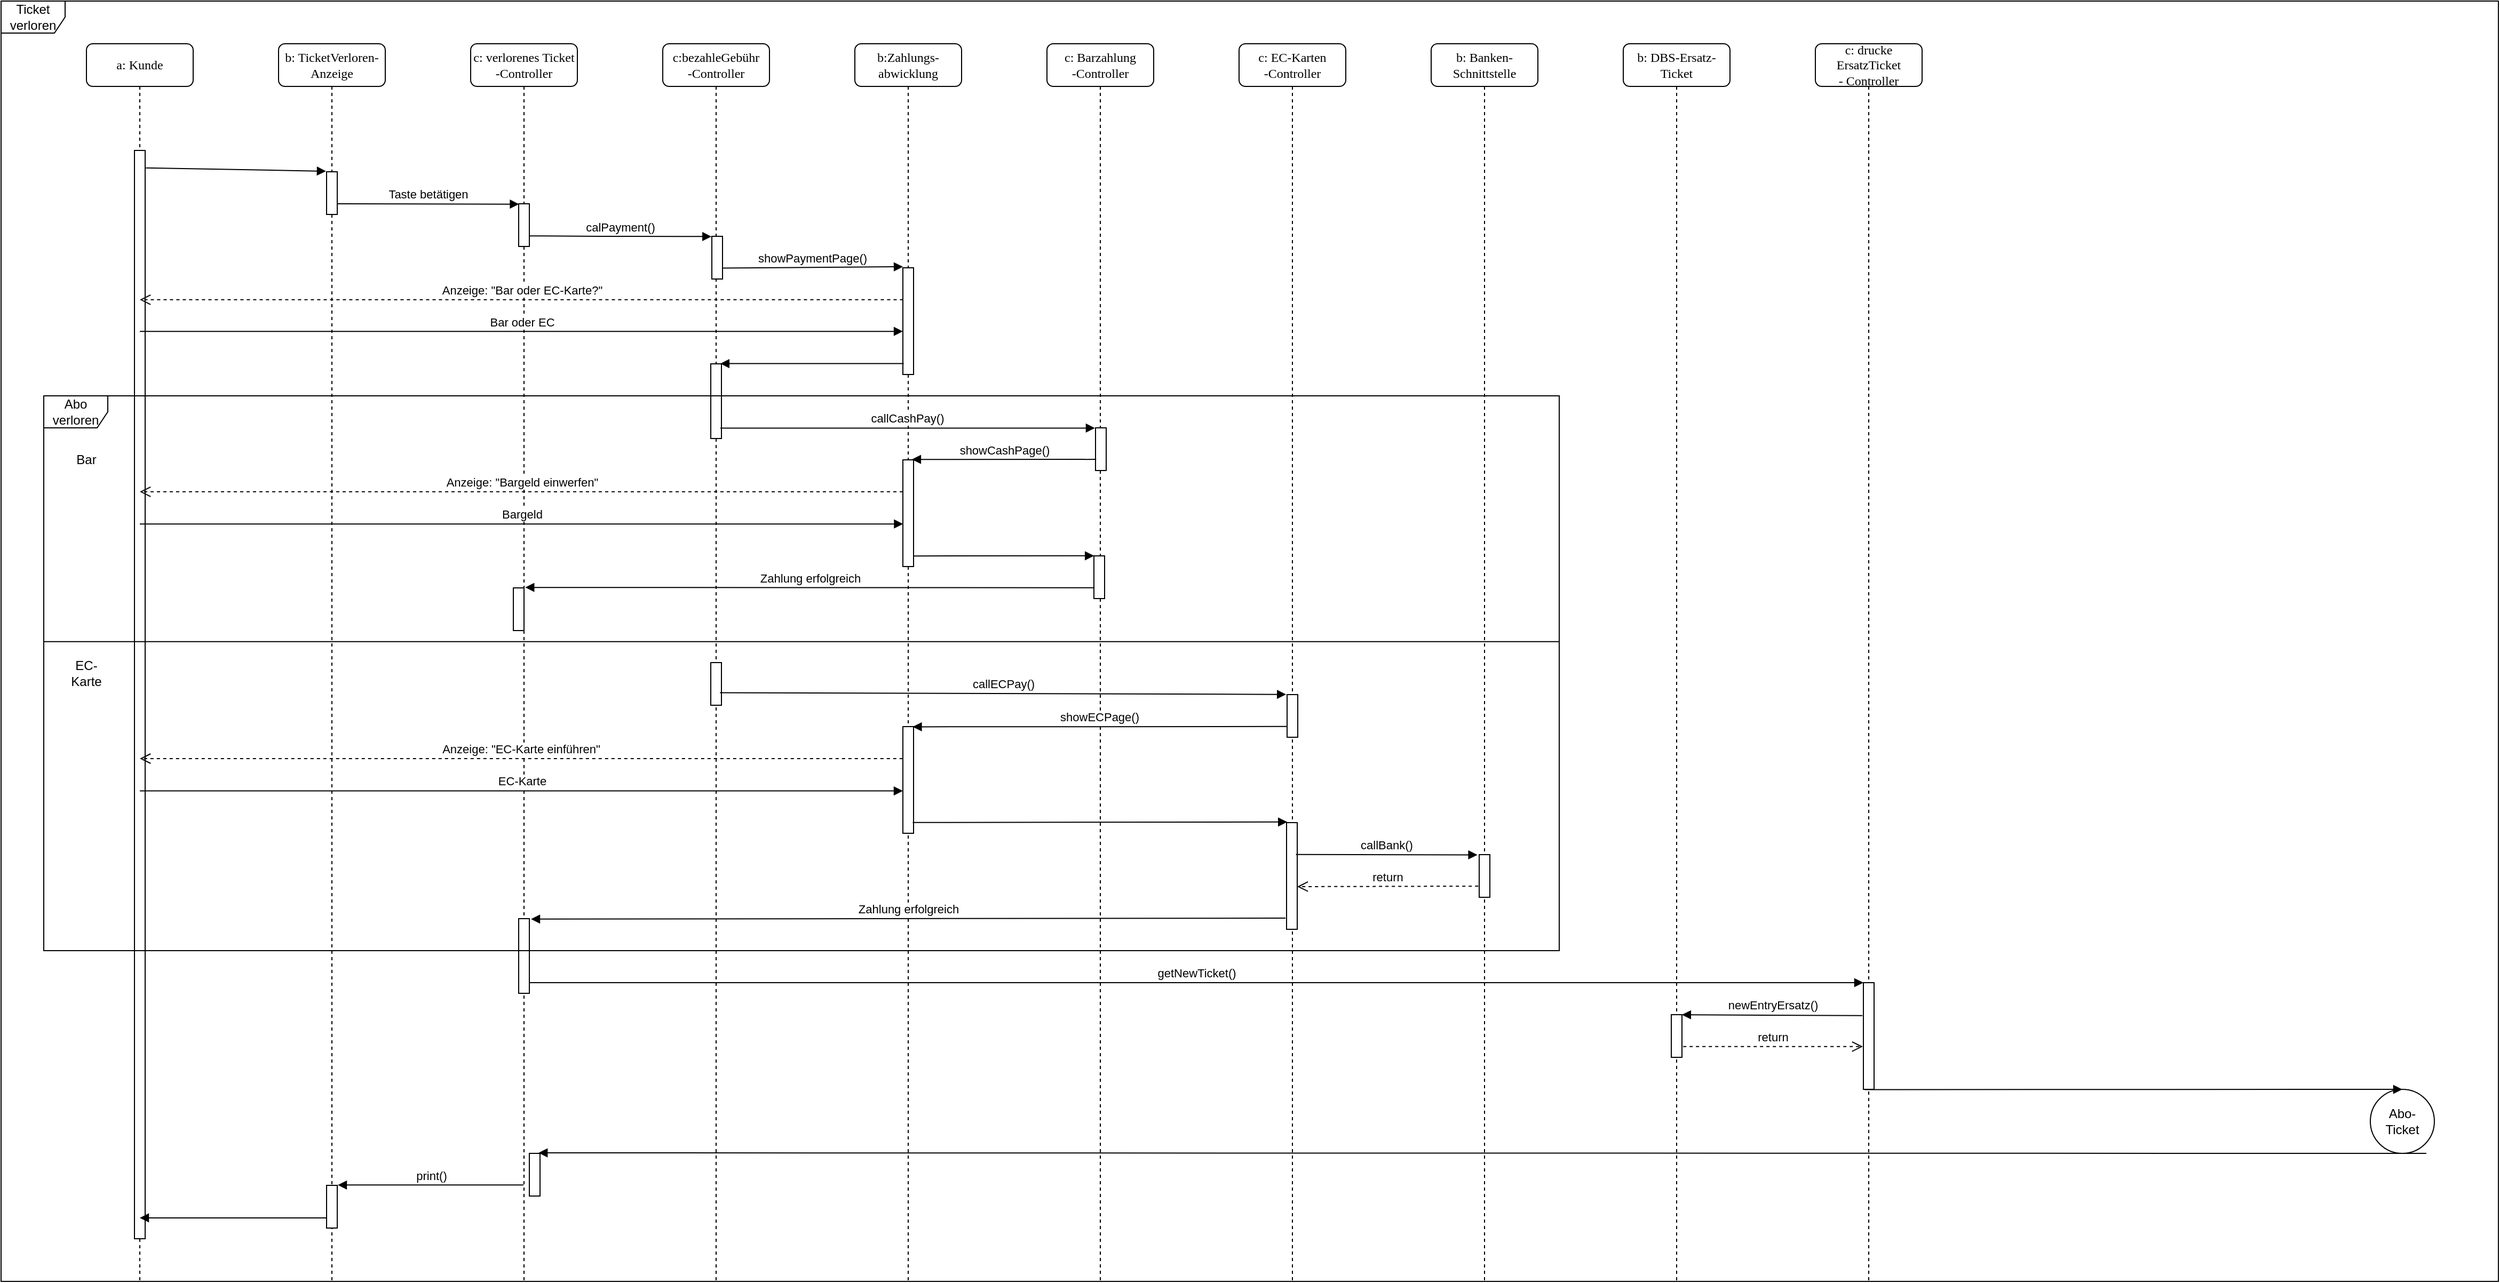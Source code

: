<mxfile version="10.7.5" type="device"><diagram name="Page-1" id="13e1069c-82ec-6db2-03f1-153e76fe0fe0"><mxGraphModel dx="2611" dy="1477" grid="1" gridSize="10" guides="1" tooltips="1" connect="1" arrows="1" fold="1" page="1" pageScale="1" pageWidth="1100" pageHeight="850" background="#ffffff" math="0" shadow="0"><root><mxCell id="0"/><mxCell id="1" parent="0"/><mxCell id="Q4IU02gw1JulgYiz2Iwk-24" value="Ticket&lt;br&gt;verloren&lt;br&gt;" style="shape=umlFrame;whiteSpace=wrap;html=1;" vertex="1" parent="1"><mxGeometry x="20" y="40" width="2340" height="1200" as="geometry"/></mxCell><mxCell id="7baba1c4bc27f4b0-2" value="b: TicketVerloren-Anzeige" style="shape=umlLifeline;perimeter=lifelinePerimeter;whiteSpace=wrap;html=1;container=1;collapsible=0;recursiveResize=0;outlineConnect=0;rounded=1;shadow=0;comic=0;labelBackgroundColor=none;strokeColor=#000000;strokeWidth=1;fillColor=#FFFFFF;fontFamily=Verdana;fontSize=12;fontColor=#000000;align=center;" parent="1" vertex="1"><mxGeometry x="280" y="80" width="100" height="1160" as="geometry"/></mxCell><mxCell id="7baba1c4bc27f4b0-10" value="" style="html=1;points=[];perimeter=orthogonalPerimeter;rounded=0;shadow=0;comic=0;labelBackgroundColor=none;strokeColor=#000000;strokeWidth=1;fillColor=#FFFFFF;fontFamily=Verdana;fontSize=12;fontColor=#000000;align=center;" parent="7baba1c4bc27f4b0-2" vertex="1"><mxGeometry x="45" y="120" width="10" height="40" as="geometry"/></mxCell><mxCell id="Q4IU02gw1JulgYiz2Iwk-105" value="" style="html=1;points=[];perimeter=orthogonalPerimeter;" vertex="1" parent="7baba1c4bc27f4b0-2"><mxGeometry x="45" y="1070" width="10" height="40" as="geometry"/></mxCell><mxCell id="7baba1c4bc27f4b0-3" value="c: verlorenes Ticket -Controller&lt;br&gt;" style="shape=umlLifeline;perimeter=lifelinePerimeter;whiteSpace=wrap;html=1;container=1;collapsible=0;recursiveResize=0;outlineConnect=0;rounded=1;shadow=0;comic=0;labelBackgroundColor=none;strokeColor=#000000;strokeWidth=1;fillColor=#FFFFFF;fontFamily=Verdana;fontSize=12;fontColor=#000000;align=center;" parent="1" vertex="1"><mxGeometry x="460" y="80" width="100" height="1160" as="geometry"/></mxCell><mxCell id="Q4IU02gw1JulgYiz2Iwk-51" value="" style="html=1;points=[];perimeter=orthogonalPerimeter;" vertex="1" parent="7baba1c4bc27f4b0-3"><mxGeometry x="45" y="150" width="10" height="40" as="geometry"/></mxCell><mxCell id="Q4IU02gw1JulgYiz2Iwk-81" value="" style="html=1;points=[];perimeter=orthogonalPerimeter;" vertex="1" parent="7baba1c4bc27f4b0-3"><mxGeometry x="40" y="510" width="10" height="40" as="geometry"/></mxCell><mxCell id="Q4IU02gw1JulgYiz2Iwk-96" value="" style="html=1;points=[];perimeter=orthogonalPerimeter;" vertex="1" parent="7baba1c4bc27f4b0-3"><mxGeometry x="45" y="820" width="10" height="70" as="geometry"/></mxCell><mxCell id="Q4IU02gw1JulgYiz2Iwk-104" value="" style="html=1;points=[];perimeter=orthogonalPerimeter;" vertex="1" parent="7baba1c4bc27f4b0-3"><mxGeometry x="55" y="1040" width="10" height="40" as="geometry"/></mxCell><mxCell id="7baba1c4bc27f4b0-5" value="c:bezahleGebühr&lt;br&gt;-Controller&lt;br&gt;" style="shape=umlLifeline;perimeter=lifelinePerimeter;whiteSpace=wrap;html=1;container=1;collapsible=0;recursiveResize=0;outlineConnect=0;rounded=1;shadow=0;comic=0;labelBackgroundColor=none;strokeColor=#000000;strokeWidth=1;fillColor=#FFFFFF;fontFamily=Verdana;fontSize=12;fontColor=#000000;align=center;size=40;" parent="1" vertex="1"><mxGeometry x="640" y="80" width="100" height="1160" as="geometry"/></mxCell><mxCell id="Q4IU02gw1JulgYiz2Iwk-61" value="" style="html=1;points=[];perimeter=orthogonalPerimeter;" vertex="1" parent="7baba1c4bc27f4b0-5"><mxGeometry x="46" y="180.5" width="10" height="40" as="geometry"/></mxCell><mxCell id="Q4IU02gw1JulgYiz2Iwk-67" value="" style="html=1;points=[];perimeter=orthogonalPerimeter;" vertex="1" parent="7baba1c4bc27f4b0-5"><mxGeometry x="45" y="300" width="10" height="70" as="geometry"/></mxCell><mxCell id="Q4IU02gw1JulgYiz2Iwk-84" value="" style="html=1;points=[];perimeter=orthogonalPerimeter;" vertex="1" parent="7baba1c4bc27f4b0-5"><mxGeometry x="45" y="580" width="10" height="40" as="geometry"/></mxCell><mxCell id="7baba1c4bc27f4b0-8" value="a: Kunde" style="shape=umlLifeline;perimeter=lifelinePerimeter;whiteSpace=wrap;html=1;container=1;collapsible=0;recursiveResize=0;outlineConnect=0;rounded=1;shadow=0;comic=0;labelBackgroundColor=none;strokeColor=#000000;strokeWidth=1;fillColor=#FFFFFF;fontFamily=Verdana;fontSize=12;fontColor=#000000;align=center;" parent="1" vertex="1"><mxGeometry x="100" y="80" width="100" height="1160" as="geometry"/></mxCell><mxCell id="7baba1c4bc27f4b0-9" value="" style="html=1;points=[];perimeter=orthogonalPerimeter;rounded=0;shadow=0;comic=0;labelBackgroundColor=none;strokeColor=#000000;strokeWidth=1;fillColor=#FFFFFF;fontFamily=Verdana;fontSize=12;fontColor=#000000;align=center;" parent="7baba1c4bc27f4b0-8" vertex="1"><mxGeometry x="45" y="100" width="10" height="1020" as="geometry"/></mxCell><mxCell id="Q4IU02gw1JulgYiz2Iwk-27" value="b:Zahlungs-&lt;br&gt;abwicklung&lt;br&gt;" style="shape=umlLifeline;perimeter=lifelinePerimeter;whiteSpace=wrap;html=1;container=1;collapsible=0;recursiveResize=0;outlineConnect=0;rounded=1;shadow=0;comic=0;labelBackgroundColor=none;strokeColor=#000000;strokeWidth=1;fillColor=#FFFFFF;fontFamily=Verdana;fontSize=12;fontColor=#000000;align=center;size=40;" vertex="1" parent="1"><mxGeometry x="820" y="80" width="100" height="1160" as="geometry"/></mxCell><mxCell id="Q4IU02gw1JulgYiz2Iwk-63" value="" style="html=1;points=[];perimeter=orthogonalPerimeter;" vertex="1" parent="Q4IU02gw1JulgYiz2Iwk-27"><mxGeometry x="45" y="210" width="10" height="100" as="geometry"/></mxCell><mxCell id="Q4IU02gw1JulgYiz2Iwk-73" value="" style="html=1;points=[];perimeter=orthogonalPerimeter;" vertex="1" parent="Q4IU02gw1JulgYiz2Iwk-27"><mxGeometry x="45" y="390" width="10" height="100" as="geometry"/></mxCell><mxCell id="Q4IU02gw1JulgYiz2Iwk-86" value="" style="html=1;points=[];perimeter=orthogonalPerimeter;" vertex="1" parent="Q4IU02gw1JulgYiz2Iwk-27"><mxGeometry x="45" y="640" width="10" height="100" as="geometry"/></mxCell><mxCell id="Q4IU02gw1JulgYiz2Iwk-29" value="c: Barzahlung&lt;br&gt;-Controller&lt;br&gt;" style="shape=umlLifeline;perimeter=lifelinePerimeter;whiteSpace=wrap;html=1;container=1;collapsible=0;recursiveResize=0;outlineConnect=0;rounded=1;shadow=0;comic=0;labelBackgroundColor=none;strokeColor=#000000;strokeWidth=1;fillColor=#FFFFFF;fontFamily=Verdana;fontSize=12;fontColor=#000000;align=center;size=40;" vertex="1" parent="1"><mxGeometry x="1000" y="80" width="100" height="1160" as="geometry"/></mxCell><mxCell id="Q4IU02gw1JulgYiz2Iwk-71" value="" style="html=1;points=[];perimeter=orthogonalPerimeter;" vertex="1" parent="Q4IU02gw1JulgYiz2Iwk-29"><mxGeometry x="45.5" y="360" width="10" height="40" as="geometry"/></mxCell><mxCell id="Q4IU02gw1JulgYiz2Iwk-79" value="" style="html=1;points=[];perimeter=orthogonalPerimeter;" vertex="1" parent="Q4IU02gw1JulgYiz2Iwk-29"><mxGeometry x="44" y="480" width="10" height="40" as="geometry"/></mxCell><mxCell id="Q4IU02gw1JulgYiz2Iwk-31" value="c: EC-Karten&lt;br&gt;-Controller&lt;br&gt;" style="shape=umlLifeline;perimeter=lifelinePerimeter;whiteSpace=wrap;html=1;container=1;collapsible=0;recursiveResize=0;outlineConnect=0;rounded=1;shadow=0;comic=0;labelBackgroundColor=none;strokeColor=#000000;strokeWidth=1;fillColor=#FFFFFF;fontFamily=Verdana;fontSize=12;fontColor=#000000;align=center;size=40;" vertex="1" parent="1"><mxGeometry x="1180" y="80" width="100" height="1160" as="geometry"/></mxCell><mxCell id="Q4IU02gw1JulgYiz2Iwk-85" value="" style="html=1;points=[];perimeter=orthogonalPerimeter;" vertex="1" parent="Q4IU02gw1JulgYiz2Iwk-31"><mxGeometry x="45" y="610" width="10" height="40" as="geometry"/></mxCell><mxCell id="Q4IU02gw1JulgYiz2Iwk-91" value="" style="html=1;points=[];perimeter=orthogonalPerimeter;" vertex="1" parent="Q4IU02gw1JulgYiz2Iwk-31"><mxGeometry x="44.5" y="730" width="10" height="100" as="geometry"/></mxCell><mxCell id="Q4IU02gw1JulgYiz2Iwk-33" value="b: Banken-&lt;br&gt;Schnittstelle&lt;br&gt;" style="shape=umlLifeline;perimeter=lifelinePerimeter;whiteSpace=wrap;html=1;container=1;collapsible=0;recursiveResize=0;outlineConnect=0;rounded=1;shadow=0;comic=0;labelBackgroundColor=none;strokeColor=#000000;strokeWidth=1;fillColor=#FFFFFF;fontFamily=Verdana;fontSize=12;fontColor=#000000;align=center;size=40;" vertex="1" parent="1"><mxGeometry x="1360" y="80" width="100" height="1160" as="geometry"/></mxCell><mxCell id="Q4IU02gw1JulgYiz2Iwk-93" value="" style="html=1;points=[];perimeter=orthogonalPerimeter;" vertex="1" parent="Q4IU02gw1JulgYiz2Iwk-33"><mxGeometry x="45" y="760" width="10" height="40" as="geometry"/></mxCell><mxCell id="Q4IU02gw1JulgYiz2Iwk-35" value="b: DBS-Ersatz-Ticket&lt;br&gt;" style="shape=umlLifeline;perimeter=lifelinePerimeter;whiteSpace=wrap;html=1;container=1;collapsible=0;recursiveResize=0;outlineConnect=0;rounded=1;shadow=0;comic=0;labelBackgroundColor=none;strokeColor=#000000;strokeWidth=1;fillColor=#FFFFFF;fontFamily=Verdana;fontSize=12;fontColor=#000000;align=center;size=40;" vertex="1" parent="1"><mxGeometry x="1540" y="80" width="100" height="1160" as="geometry"/></mxCell><mxCell id="Q4IU02gw1JulgYiz2Iwk-37" value="c: drucke ErsatzTicket&lt;br&gt;- Controller&lt;br&gt;" style="shape=umlLifeline;perimeter=lifelinePerimeter;whiteSpace=wrap;html=1;container=1;collapsible=0;recursiveResize=0;outlineConnect=0;rounded=1;shadow=0;comic=0;labelBackgroundColor=none;strokeColor=#000000;strokeWidth=1;fillColor=#FFFFFF;fontFamily=Verdana;fontSize=12;fontColor=#000000;align=center;size=40;" vertex="1" parent="1"><mxGeometry x="1720" y="80" width="100" height="1160" as="geometry"/></mxCell><mxCell id="Q4IU02gw1JulgYiz2Iwk-44" value="Taste betätigen" style="html=1;verticalAlign=bottom;endArrow=block;entryX=0.032;entryY=0.009;entryDx=0;entryDy=0;entryPerimeter=0;" edge="1" parent="1" target="Q4IU02gw1JulgYiz2Iwk-51"><mxGeometry width="80" relative="1" as="geometry"><mxPoint x="335" y="230" as="sourcePoint"/><mxPoint x="415" y="230" as="targetPoint"/></mxGeometry></mxCell><mxCell id="Q4IU02gw1JulgYiz2Iwk-65" value="Anzeige: &quot;Bar oder EC-Karte?&quot;" style="html=1;verticalAlign=bottom;endArrow=open;dashed=1;endSize=8;exitX=0.022;exitY=0.299;exitDx=0;exitDy=0;exitPerimeter=0;" edge="1" parent="1" source="Q4IU02gw1JulgYiz2Iwk-63" target="7baba1c4bc27f4b0-8"><mxGeometry relative="1" as="geometry"><mxPoint x="1220" y="560" as="sourcePoint"/><mxPoint x="1140" y="560" as="targetPoint"/></mxGeometry></mxCell><mxCell id="Q4IU02gw1JulgYiz2Iwk-68" value="" style="html=1;verticalAlign=bottom;endArrow=block;entryX=0.889;entryY=-0.003;entryDx=0;entryDy=0;entryPerimeter=0;exitX=0.081;exitY=0.897;exitDx=0;exitDy=0;exitPerimeter=0;" edge="1" parent="1" source="Q4IU02gw1JulgYiz2Iwk-63" target="Q4IU02gw1JulgYiz2Iwk-67"><mxGeometry width="80" relative="1" as="geometry"><mxPoint x="1220" y="620" as="sourcePoint"/><mxPoint x="1210" y="620" as="targetPoint"/></mxGeometry></mxCell><mxCell id="Q4IU02gw1JulgYiz2Iwk-70" value="Bar" style="text;html=1;strokeColor=none;fillColor=none;align=center;verticalAlign=middle;whiteSpace=wrap;rounded=0;" vertex="1" parent="1"><mxGeometry x="80" y="460" width="40" height="20" as="geometry"/></mxCell><mxCell id="Q4IU02gw1JulgYiz2Iwk-75" value="showCashPage()" style="html=1;verticalAlign=bottom;endArrow=block;exitX=0.062;exitY=0.739;exitDx=0;exitDy=0;exitPerimeter=0;entryX=0.843;entryY=-0.004;entryDx=0;entryDy=0;entryPerimeter=0;" edge="1" parent="1" source="Q4IU02gw1JulgYiz2Iwk-71" target="Q4IU02gw1JulgYiz2Iwk-73"><mxGeometry width="80" relative="1" as="geometry"><mxPoint x="1400" y="710" as="sourcePoint"/><mxPoint x="1240" y="710" as="targetPoint"/><Array as="points"/></mxGeometry></mxCell><mxCell id="Q4IU02gw1JulgYiz2Iwk-76" value="Anzeige: &quot;Bargeld einwerfen&quot;" style="html=1;verticalAlign=bottom;endArrow=open;dashed=1;endSize=8;exitX=0;exitY=0.299;exitDx=0;exitDy=0;exitPerimeter=0;" edge="1" parent="1" source="Q4IU02gw1JulgYiz2Iwk-73" target="7baba1c4bc27f4b0-8"><mxGeometry relative="1" as="geometry"><mxPoint x="863" y="501" as="sourcePoint"/><mxPoint x="160" y="740" as="targetPoint"/></mxGeometry></mxCell><mxCell id="Q4IU02gw1JulgYiz2Iwk-77" value="Bargeld" style="html=1;verticalAlign=bottom;endArrow=block;entryX=0.026;entryY=0.601;entryDx=0;entryDy=0;entryPerimeter=0;" edge="1" parent="1" source="7baba1c4bc27f4b0-8" target="Q4IU02gw1JulgYiz2Iwk-73"><mxGeometry width="80" relative="1" as="geometry"><mxPoint x="155" y="770" as="sourcePoint"/><mxPoint x="1220" y="759" as="targetPoint"/></mxGeometry></mxCell><mxCell id="Q4IU02gw1JulgYiz2Iwk-80" value="Zahlung erfolgreich" style="html=1;verticalAlign=bottom;endArrow=block;exitX=0.011;exitY=0.747;exitDx=0;exitDy=0;exitPerimeter=0;entryX=1.11;entryY=-0.011;entryDx=0;entryDy=0;entryPerimeter=0;" edge="1" parent="1" source="Q4IU02gw1JulgYiz2Iwk-79" target="Q4IU02gw1JulgYiz2Iwk-81"><mxGeometry width="80" relative="1" as="geometry"><mxPoint x="1290" y="830" as="sourcePoint"/><mxPoint x="530" y="830" as="targetPoint"/></mxGeometry></mxCell><mxCell id="Q4IU02gw1JulgYiz2Iwk-78" value="" style="html=1;verticalAlign=bottom;endArrow=block;entryX=0.011;entryY=-0.003;entryDx=0;entryDy=0;entryPerimeter=0;exitX=0.978;exitY=0.901;exitDx=0;exitDy=0;exitPerimeter=0;" edge="1" parent="1" source="Q4IU02gw1JulgYiz2Iwk-73" target="Q4IU02gw1JulgYiz2Iwk-79"><mxGeometry width="80" relative="1" as="geometry"><mxPoint x="1250" y="800" as="sourcePoint"/><mxPoint x="1330" y="800" as="targetPoint"/></mxGeometry></mxCell><mxCell id="Q4IU02gw1JulgYiz2Iwk-82" value="" style="endArrow=none;html=1;entryX=0;entryY=0.443;entryDx=0;entryDy=0;entryPerimeter=0;exitX=1;exitY=0.443;exitDx=0;exitDy=0;exitPerimeter=0;" edge="1" parent="1" source="Q4IU02gw1JulgYiz2Iwk-69" target="Q4IU02gw1JulgYiz2Iwk-69"><mxGeometry width="50" height="50" relative="1" as="geometry"><mxPoint x="1830" y="640" as="sourcePoint"/><mxPoint x="410" y="900" as="targetPoint"/></mxGeometry></mxCell><mxCell id="Q4IU02gw1JulgYiz2Iwk-83" value="EC-Karte&lt;br&gt;" style="text;html=1;strokeColor=none;fillColor=none;align=center;verticalAlign=middle;whiteSpace=wrap;rounded=0;" vertex="1" parent="1"><mxGeometry x="80" y="660" width="40" height="20" as="geometry"/></mxCell><mxCell id="Q4IU02gw1JulgYiz2Iwk-88" value="showECPage()" style="html=1;verticalAlign=bottom;endArrow=block;exitX=-0.017;exitY=0.748;exitDx=0;exitDy=0;exitPerimeter=0;entryX=0.919;entryY=0.002;entryDx=0;entryDy=0;entryPerimeter=0;" edge="1" parent="1" source="Q4IU02gw1JulgYiz2Iwk-85" target="Q4IU02gw1JulgYiz2Iwk-86"><mxGeometry width="80" relative="1" as="geometry"><mxPoint x="1584" y="958" as="sourcePoint"/><mxPoint x="1240" y="960" as="targetPoint"/></mxGeometry></mxCell><mxCell id="Q4IU02gw1JulgYiz2Iwk-89" value="Anzeige: &quot;EC-Karte einführen&quot;" style="html=1;verticalAlign=bottom;endArrow=open;dashed=1;endSize=8;exitX=-0.011;exitY=0.3;exitDx=0;exitDy=0;exitPerimeter=0;" edge="1" parent="1" source="Q4IU02gw1JulgYiz2Iwk-86" target="7baba1c4bc27f4b0-8"><mxGeometry relative="1" as="geometry"><mxPoint x="1220" y="990" as="sourcePoint"/><mxPoint x="160" y="990" as="targetPoint"/></mxGeometry></mxCell><mxCell id="Q4IU02gw1JulgYiz2Iwk-92" value="" style="html=1;verticalAlign=bottom;endArrow=block;exitX=0.921;exitY=0.899;exitDx=0;exitDy=0;exitPerimeter=0;entryX=0.063;entryY=-0.006;entryDx=0;entryDy=0;entryPerimeter=0;" edge="1" parent="1" source="Q4IU02gw1JulgYiz2Iwk-86" target="Q4IU02gw1JulgYiz2Iwk-91"><mxGeometry width="80" relative="1" as="geometry"><mxPoint x="1240" y="1050" as="sourcePoint"/><mxPoint x="1580" y="1050" as="targetPoint"/></mxGeometry></mxCell><mxCell id="Q4IU02gw1JulgYiz2Iwk-95" value="return" style="html=1;verticalAlign=bottom;endArrow=open;dashed=1;endSize=8;exitX=-0.09;exitY=0.739;exitDx=0;exitDy=0;exitPerimeter=0;entryX=0.995;entryY=0.6;entryDx=0;entryDy=0;entryPerimeter=0;" edge="1" parent="1" source="Q4IU02gw1JulgYiz2Iwk-93" target="Q4IU02gw1JulgYiz2Iwk-91"><mxGeometry relative="1" as="geometry"><mxPoint x="1760" y="1110" as="sourcePoint"/><mxPoint x="1610" y="1110" as="targetPoint"/></mxGeometry></mxCell><mxCell id="Q4IU02gw1JulgYiz2Iwk-97" value="Zahlung erfolgreich" style="html=1;verticalAlign=bottom;endArrow=block;exitX=-0.096;exitY=0.895;exitDx=0;exitDy=0;exitPerimeter=0;entryX=1.148;entryY=0.006;entryDx=0;entryDy=0;entryPerimeter=0;" edge="1" parent="1" source="Q4IU02gw1JulgYiz2Iwk-91" target="Q4IU02gw1JulgYiz2Iwk-96"><mxGeometry width="80" relative="1" as="geometry"><mxPoint x="1480" y="1140" as="sourcePoint"/><mxPoint x="1560" y="1140" as="targetPoint"/></mxGeometry></mxCell><mxCell id="Q4IU02gw1JulgYiz2Iwk-102" value="Abo-&lt;br&gt;Ticket&lt;br&gt;" style="ellipse;shape=umlEntity;whiteSpace=wrap;html=1;" vertex="1" parent="1"><mxGeometry x="2240" y="1060" width="60" height="60" as="geometry"/></mxCell><mxCell id="Q4IU02gw1JulgYiz2Iwk-103" value="" style="html=1;verticalAlign=bottom;endArrow=block;exitX=0.5;exitY=1;exitDx=0;exitDy=0;entryX=0.857;entryY=-0.012;entryDx=0;entryDy=0;entryPerimeter=0;" edge="1" parent="1" source="Q4IU02gw1JulgYiz2Iwk-102" target="Q4IU02gw1JulgYiz2Iwk-104"><mxGeometry width="80" relative="1" as="geometry"><mxPoint x="2030" y="1290" as="sourcePoint"/><mxPoint x="520" y="1290" as="targetPoint"/></mxGeometry></mxCell><mxCell id="Q4IU02gw1JulgYiz2Iwk-106" value="print()" style="html=1;verticalAlign=bottom;endArrow=block;entryX=1.048;entryY=-0.008;entryDx=0;entryDy=0;entryPerimeter=0;" edge="1" parent="1" source="7baba1c4bc27f4b0-3" target="Q4IU02gw1JulgYiz2Iwk-105"><mxGeometry width="80" relative="1" as="geometry"><mxPoint x="390" y="1320" as="sourcePoint"/><mxPoint x="470" y="1320" as="targetPoint"/></mxGeometry></mxCell><mxCell id="Q4IU02gw1JulgYiz2Iwk-107" value="" style="html=1;verticalAlign=bottom;endArrow=block;exitX=0;exitY=0.762;exitDx=0;exitDy=0;exitPerimeter=0;" edge="1" parent="1" source="Q4IU02gw1JulgYiz2Iwk-105" target="7baba1c4bc27f4b0-8"><mxGeometry width="80" relative="1" as="geometry"><mxPoint x="210" y="1350" as="sourcePoint"/><mxPoint x="160" y="1351" as="targetPoint"/></mxGeometry></mxCell><mxCell id="Q4IU02gw1JulgYiz2Iwk-40" value="" style="html=1;verticalAlign=bottom;endArrow=block;exitX=1.071;exitY=0.016;exitDx=0;exitDy=0;exitPerimeter=0;entryX=-0.052;entryY=-0.013;entryDx=0;entryDy=0;entryPerimeter=0;" edge="1" parent="1" source="7baba1c4bc27f4b0-9" target="7baba1c4bc27f4b0-10"><mxGeometry width="80" relative="1" as="geometry"><mxPoint x="180" y="200" as="sourcePoint"/><mxPoint x="260" y="200" as="targetPoint"/></mxGeometry></mxCell><mxCell id="Q4IU02gw1JulgYiz2Iwk-62" value="calPayment()" style="html=1;verticalAlign=bottom;endArrow=block;exitX=0.881;exitY=0.751;exitDx=0;exitDy=0;exitPerimeter=0;entryX=-0.035;entryY=0.005;entryDx=0;entryDy=0;entryPerimeter=0;" edge="1" parent="1" target="Q4IU02gw1JulgYiz2Iwk-61"><mxGeometry width="80" relative="1" as="geometry"><mxPoint x="515.0" y="260.071" as="sourcePoint"/><mxPoint x="1031" y="260.5" as="targetPoint"/><Array as="points"><mxPoint x="591" y="260.5"/></Array></mxGeometry></mxCell><mxCell id="Q4IU02gw1JulgYiz2Iwk-64" value="showPaymentPage()" style="html=1;verticalAlign=bottom;endArrow=block;exitX=1;exitY=0.744;exitDx=0;exitDy=0;exitPerimeter=0;entryX=0.005;entryY=-0.01;entryDx=0;entryDy=0;entryPerimeter=0;" edge="1" parent="1" source="Q4IU02gw1JulgYiz2Iwk-61" target="Q4IU02gw1JulgYiz2Iwk-63"><mxGeometry width="80" relative="1" as="geometry"><mxPoint x="1060" y="530" as="sourcePoint"/><mxPoint x="1220" y="530" as="targetPoint"/></mxGeometry></mxCell><mxCell id="Q4IU02gw1JulgYiz2Iwk-72" value="callCashPay()" style="html=1;verticalAlign=bottom;endArrow=block;exitX=0.9;exitY=0.861;exitDx=0;exitDy=0;exitPerimeter=0;entryX=-0.052;entryY=0.006;entryDx=0;entryDy=0;entryPerimeter=0;" edge="1" parent="1" source="Q4IU02gw1JulgYiz2Iwk-67" target="Q4IU02gw1JulgYiz2Iwk-71"><mxGeometry width="80" relative="1" as="geometry"><mxPoint x="1060" y="680" as="sourcePoint"/><mxPoint x="1390" y="680" as="targetPoint"/></mxGeometry></mxCell><mxCell id="Q4IU02gw1JulgYiz2Iwk-87" value="callECPay()" style="html=1;verticalAlign=bottom;endArrow=block;entryX=-0.089;entryY=-0.004;entryDx=0;entryDy=0;entryPerimeter=0;exitX=0.862;exitY=0.706;exitDx=0;exitDy=0;exitPerimeter=0;" edge="1" parent="1" source="Q4IU02gw1JulgYiz2Iwk-84" target="Q4IU02gw1JulgYiz2Iwk-85"><mxGeometry width="80" relative="1" as="geometry"><mxPoint x="1070" y="930" as="sourcePoint"/><mxPoint x="1140" y="930" as="targetPoint"/></mxGeometry></mxCell><mxCell id="Q4IU02gw1JulgYiz2Iwk-90" value="EC-Karte" style="html=1;verticalAlign=bottom;endArrow=block;entryX=0;entryY=0.603;entryDx=0;entryDy=0;entryPerimeter=0;" edge="1" parent="1" source="7baba1c4bc27f4b0-8" target="Q4IU02gw1JulgYiz2Iwk-86"><mxGeometry width="80" relative="1" as="geometry"><mxPoint x="170" y="1020" as="sourcePoint"/><mxPoint x="1220" y="1020" as="targetPoint"/></mxGeometry></mxCell><mxCell id="Q4IU02gw1JulgYiz2Iwk-94" value="callBank()" style="html=1;verticalAlign=bottom;endArrow=block;exitX=0.881;exitY=0.299;exitDx=0;exitDy=0;exitPerimeter=0;entryX=-0.167;entryY=0.006;entryDx=0;entryDy=0;entryPerimeter=0;" edge="1" parent="1" source="Q4IU02gw1JulgYiz2Iwk-91" target="Q4IU02gw1JulgYiz2Iwk-93"><mxGeometry width="80" relative="1" as="geometry"><mxPoint x="1600" y="1080" as="sourcePoint"/><mxPoint x="1760" y="1080" as="targetPoint"/></mxGeometry></mxCell><mxCell id="Q4IU02gw1JulgYiz2Iwk-66" value="Bar oder EC" style="html=1;verticalAlign=bottom;endArrow=block;entryX=0.005;entryY=0.596;entryDx=0;entryDy=0;entryPerimeter=0;" edge="1" parent="1" source="7baba1c4bc27f4b0-8" target="Q4IU02gw1JulgYiz2Iwk-63"><mxGeometry width="80" relative="1" as="geometry"><mxPoint x="170" y="590" as="sourcePoint"/><mxPoint x="1210" y="590" as="targetPoint"/></mxGeometry></mxCell><mxCell id="Q4IU02gw1JulgYiz2Iwk-99" value="getNewTicket()" style="html=1;verticalAlign=bottom;endArrow=block;exitX=1.006;exitY=0.858;exitDx=0;exitDy=0;exitPerimeter=0;" edge="1" parent="1" source="Q4IU02gw1JulgYiz2Iwk-96"><mxGeometry width="80" relative="1" as="geometry"><mxPoint x="520" y="930" as="sourcePoint"/><mxPoint x="1765" y="960" as="targetPoint"/></mxGeometry></mxCell><mxCell id="Q4IU02gw1JulgYiz2Iwk-113" value="newEntryErsatz()" style="html=1;verticalAlign=bottom;endArrow=block;exitX=-0.09;exitY=0.309;exitDx=0;exitDy=0;exitPerimeter=0;entryX=0.991;entryY=0.002;entryDx=0;entryDy=0;entryPerimeter=0;" edge="1" parent="1" source="Q4IU02gw1JulgYiz2Iwk-98" target="Q4IU02gw1JulgYiz2Iwk-112"><mxGeometry width="80" relative="1" as="geometry"><mxPoint x="1660" y="960" as="sourcePoint"/><mxPoint x="1600" y="959" as="targetPoint"/></mxGeometry></mxCell><mxCell id="Q4IU02gw1JulgYiz2Iwk-114" value="return" style="html=1;verticalAlign=bottom;endArrow=open;dashed=1;endSize=8;entryX=-0.052;entryY=0.599;entryDx=0;entryDy=0;entryPerimeter=0;exitX=1.11;exitY=0.746;exitDx=0;exitDy=0;exitPerimeter=0;" edge="1" parent="1" source="Q4IU02gw1JulgYiz2Iwk-112" target="Q4IU02gw1JulgYiz2Iwk-98"><mxGeometry relative="1" as="geometry"><mxPoint x="1610" y="1000" as="sourcePoint"/><mxPoint x="1670" y="1000" as="targetPoint"/></mxGeometry></mxCell><mxCell id="Q4IU02gw1JulgYiz2Iwk-112" value="" style="html=1;points=[];perimeter=orthogonalPerimeter;" vertex="1" parent="1"><mxGeometry x="1585" y="990" width="10" height="40" as="geometry"/></mxCell><mxCell id="Q4IU02gw1JulgYiz2Iwk-115" value="" style="html=1;verticalAlign=bottom;endArrow=block;exitX=0.143;exitY=1.002;exitDx=0;exitDy=0;exitPerimeter=0;entryX=0.5;entryY=0;entryDx=0;entryDy=0;" edge="1" parent="1" source="Q4IU02gw1JulgYiz2Iwk-98" target="Q4IU02gw1JulgYiz2Iwk-102"><mxGeometry width="80" relative="1" as="geometry"><mxPoint x="2248.857" y="1019.857" as="sourcePoint"/><mxPoint x="513.429" y="1019.286" as="targetPoint"/></mxGeometry></mxCell><mxCell id="Q4IU02gw1JulgYiz2Iwk-98" value="" style="html=1;points=[];perimeter=orthogonalPerimeter;" vertex="1" parent="1"><mxGeometry x="1765" y="960" width="10" height="100" as="geometry"/></mxCell><mxCell id="Q4IU02gw1JulgYiz2Iwk-69" value="Abo verloren&lt;br&gt;" style="shape=umlFrame;whiteSpace=wrap;html=1;" vertex="1" parent="1"><mxGeometry x="60" y="410" width="1420" height="520" as="geometry"/></mxCell></root></mxGraphModel></diagram></mxfile>